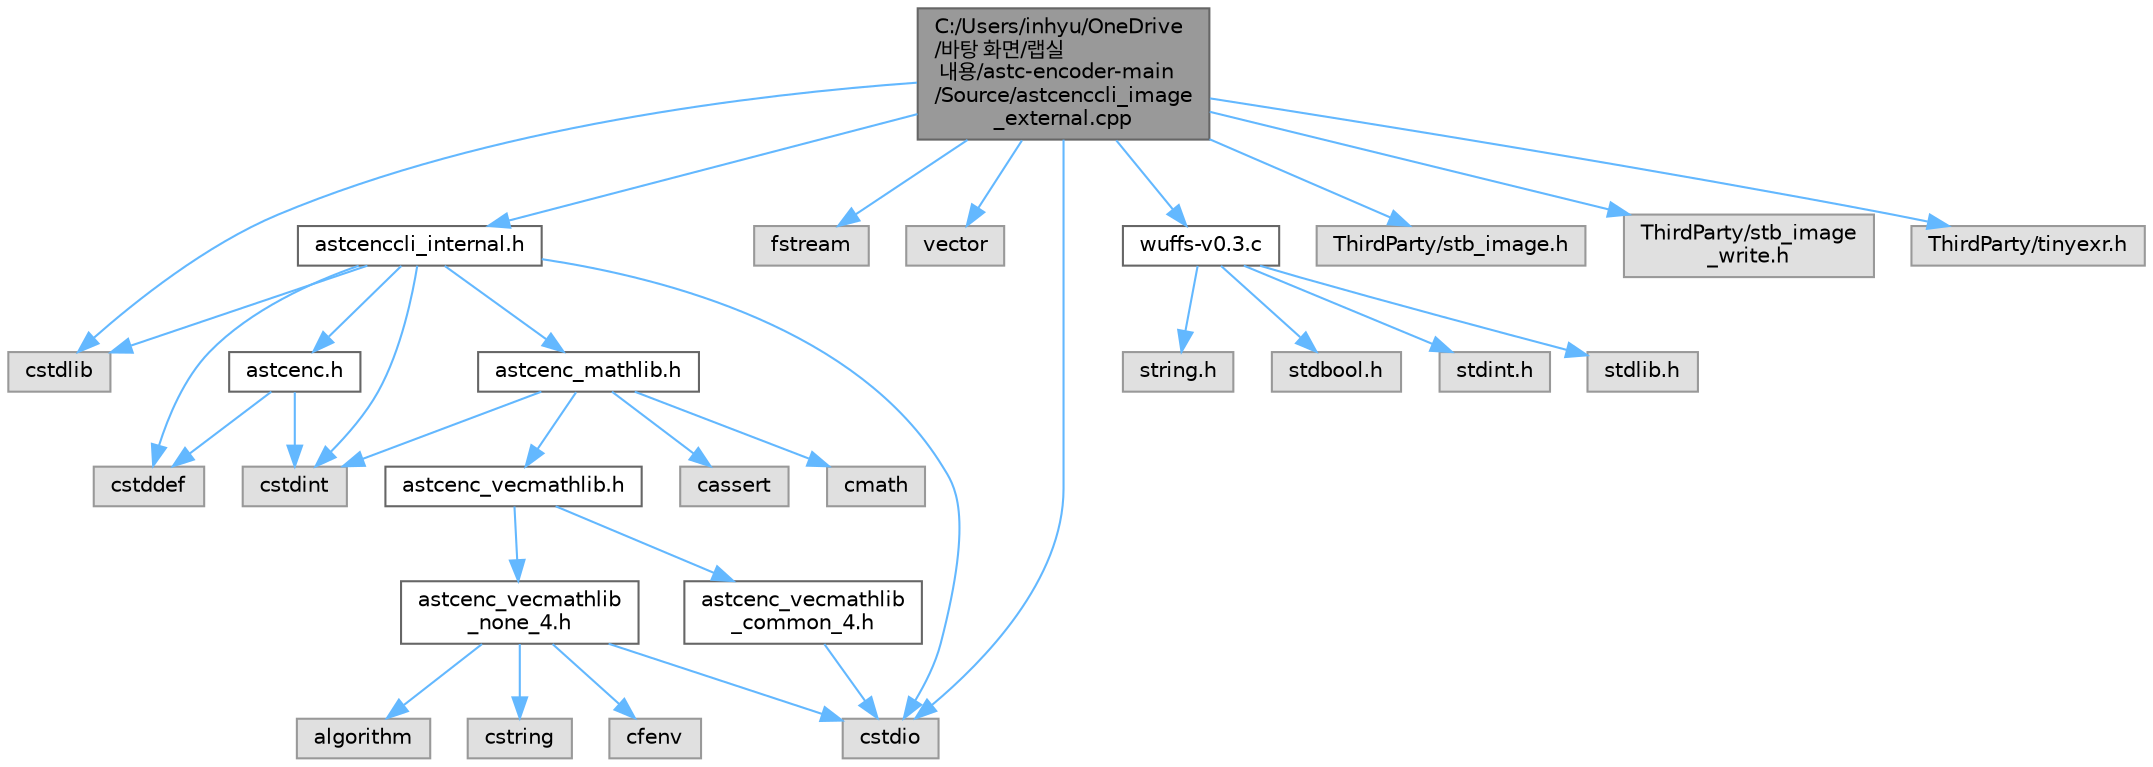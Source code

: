digraph "C:/Users/inhyu/OneDrive/바탕 화면/랩실 내용/astc-encoder-main/Source/astcenccli_image_external.cpp"
{
 // LATEX_PDF_SIZE
  bgcolor="transparent";
  edge [fontname=Helvetica,fontsize=10,labelfontname=Helvetica,labelfontsize=10];
  node [fontname=Helvetica,fontsize=10,shape=box,height=0.2,width=0.4];
  Node1 [id="Node000001",label="C:/Users/inhyu/OneDrive\l/바탕 화면/랩실\l 내용/astc-encoder-main\l/Source/astcenccli_image\l_external.cpp",height=0.2,width=0.4,color="gray40", fillcolor="grey60", style="filled", fontcolor="black",tooltip=" "];
  Node1 -> Node2 [id="edge33_Node000001_Node000002",color="steelblue1",style="solid",tooltip=" "];
  Node2 [id="Node000002",label="cstdlib",height=0.2,width=0.4,color="grey60", fillcolor="#E0E0E0", style="filled",tooltip=" "];
  Node1 -> Node3 [id="edge34_Node000001_Node000003",color="steelblue1",style="solid",tooltip=" "];
  Node3 [id="Node000003",label="cstdio",height=0.2,width=0.4,color="grey60", fillcolor="#E0E0E0", style="filled",tooltip=" "];
  Node1 -> Node4 [id="edge35_Node000001_Node000004",color="steelblue1",style="solid",tooltip=" "];
  Node4 [id="Node000004",label="fstream",height=0.2,width=0.4,color="grey60", fillcolor="#E0E0E0", style="filled",tooltip=" "];
  Node1 -> Node5 [id="edge36_Node000001_Node000005",color="steelblue1",style="solid",tooltip=" "];
  Node5 [id="Node000005",label="vector",height=0.2,width=0.4,color="grey60", fillcolor="#E0E0E0", style="filled",tooltip=" "];
  Node1 -> Node6 [id="edge37_Node000001_Node000006",color="steelblue1",style="solid",tooltip=" "];
  Node6 [id="Node000006",label="astcenccli_internal.h",height=0.2,width=0.4,color="grey40", fillcolor="white", style="filled",URL="$astcenccli__internal_8h.html",tooltip=" "];
  Node6 -> Node7 [id="edge38_Node000006_Node000007",color="steelblue1",style="solid",tooltip=" "];
  Node7 [id="Node000007",label="cstddef",height=0.2,width=0.4,color="grey60", fillcolor="#E0E0E0", style="filled",tooltip=" "];
  Node6 -> Node8 [id="edge39_Node000006_Node000008",color="steelblue1",style="solid",tooltip=" "];
  Node8 [id="Node000008",label="cstdint",height=0.2,width=0.4,color="grey60", fillcolor="#E0E0E0", style="filled",tooltip=" "];
  Node6 -> Node3 [id="edge40_Node000006_Node000003",color="steelblue1",style="solid",tooltip=" "];
  Node6 -> Node2 [id="edge41_Node000006_Node000002",color="steelblue1",style="solid",tooltip=" "];
  Node6 -> Node9 [id="edge42_Node000006_Node000009",color="steelblue1",style="solid",tooltip=" "];
  Node9 [id="Node000009",label="astcenc.h",height=0.2,width=0.4,color="grey40", fillcolor="white", style="filled",URL="$astcenc_8h.html",tooltip=" "];
  Node9 -> Node7 [id="edge43_Node000009_Node000007",color="steelblue1",style="solid",tooltip=" "];
  Node9 -> Node8 [id="edge44_Node000009_Node000008",color="steelblue1",style="solid",tooltip=" "];
  Node6 -> Node10 [id="edge45_Node000006_Node000010",color="steelblue1",style="solid",tooltip=" "];
  Node10 [id="Node000010",label="astcenc_mathlib.h",height=0.2,width=0.4,color="grey40", fillcolor="white", style="filled",URL="$astcenc__mathlib_8h.html",tooltip=" "];
  Node10 -> Node11 [id="edge46_Node000010_Node000011",color="steelblue1",style="solid",tooltip=" "];
  Node11 [id="Node000011",label="cassert",height=0.2,width=0.4,color="grey60", fillcolor="#E0E0E0", style="filled",tooltip=" "];
  Node10 -> Node8 [id="edge47_Node000010_Node000008",color="steelblue1",style="solid",tooltip=" "];
  Node10 -> Node12 [id="edge48_Node000010_Node000012",color="steelblue1",style="solid",tooltip=" "];
  Node12 [id="Node000012",label="cmath",height=0.2,width=0.4,color="grey60", fillcolor="#E0E0E0", style="filled",tooltip=" "];
  Node10 -> Node13 [id="edge49_Node000010_Node000013",color="steelblue1",style="solid",tooltip=" "];
  Node13 [id="Node000013",label="astcenc_vecmathlib.h",height=0.2,width=0.4,color="grey40", fillcolor="white", style="filled",URL="$astcenc__vecmathlib_8h.html",tooltip=" "];
  Node13 -> Node14 [id="edge50_Node000013_Node000014",color="steelblue1",style="solid",tooltip=" "];
  Node14 [id="Node000014",label="astcenc_vecmathlib\l_none_4.h",height=0.2,width=0.4,color="grey40", fillcolor="white", style="filled",URL="$astcenc__vecmathlib__none__4_8h.html",tooltip=" "];
  Node14 -> Node15 [id="edge51_Node000014_Node000015",color="steelblue1",style="solid",tooltip=" "];
  Node15 [id="Node000015",label="algorithm",height=0.2,width=0.4,color="grey60", fillcolor="#E0E0E0", style="filled",tooltip=" "];
  Node14 -> Node3 [id="edge52_Node000014_Node000003",color="steelblue1",style="solid",tooltip=" "];
  Node14 -> Node16 [id="edge53_Node000014_Node000016",color="steelblue1",style="solid",tooltip=" "];
  Node16 [id="Node000016",label="cstring",height=0.2,width=0.4,color="grey60", fillcolor="#E0E0E0", style="filled",tooltip=" "];
  Node14 -> Node17 [id="edge54_Node000014_Node000017",color="steelblue1",style="solid",tooltip=" "];
  Node17 [id="Node000017",label="cfenv",height=0.2,width=0.4,color="grey60", fillcolor="#E0E0E0", style="filled",tooltip=" "];
  Node13 -> Node18 [id="edge55_Node000013_Node000018",color="steelblue1",style="solid",tooltip=" "];
  Node18 [id="Node000018",label="astcenc_vecmathlib\l_common_4.h",height=0.2,width=0.4,color="grey40", fillcolor="white", style="filled",URL="$astcenc__vecmathlib__common__4_8h.html",tooltip=" "];
  Node18 -> Node3 [id="edge56_Node000018_Node000003",color="steelblue1",style="solid",tooltip=" "];
  Node1 -> Node19 [id="edge57_Node000001_Node000019",color="steelblue1",style="solid",tooltip=" "];
  Node19 [id="Node000019",label="wuffs-v0.3.c",height=0.2,width=0.4,color="grey40", fillcolor="white", style="filled",URL="$wuffs-v0_83_8c.html",tooltip=" "];
  Node19 -> Node20 [id="edge58_Node000019_Node000020",color="steelblue1",style="solid",tooltip=" "];
  Node20 [id="Node000020",label="stdbool.h",height=0.2,width=0.4,color="grey60", fillcolor="#E0E0E0", style="filled",tooltip=" "];
  Node19 -> Node21 [id="edge59_Node000019_Node000021",color="steelblue1",style="solid",tooltip=" "];
  Node21 [id="Node000021",label="stdint.h",height=0.2,width=0.4,color="grey60", fillcolor="#E0E0E0", style="filled",tooltip=" "];
  Node19 -> Node22 [id="edge60_Node000019_Node000022",color="steelblue1",style="solid",tooltip=" "];
  Node22 [id="Node000022",label="stdlib.h",height=0.2,width=0.4,color="grey60", fillcolor="#E0E0E0", style="filled",tooltip=" "];
  Node19 -> Node23 [id="edge61_Node000019_Node000023",color="steelblue1",style="solid",tooltip=" "];
  Node23 [id="Node000023",label="string.h",height=0.2,width=0.4,color="grey60", fillcolor="#E0E0E0", style="filled",tooltip=" "];
  Node1 -> Node24 [id="edge62_Node000001_Node000024",color="steelblue1",style="solid",tooltip=" "];
  Node24 [id="Node000024",label="ThirdParty/stb_image.h",height=0.2,width=0.4,color="grey60", fillcolor="#E0E0E0", style="filled",tooltip=" "];
  Node1 -> Node25 [id="edge63_Node000001_Node000025",color="steelblue1",style="solid",tooltip=" "];
  Node25 [id="Node000025",label="ThirdParty/stb_image\l_write.h",height=0.2,width=0.4,color="grey60", fillcolor="#E0E0E0", style="filled",tooltip=" "];
  Node1 -> Node26 [id="edge64_Node000001_Node000026",color="steelblue1",style="solid",tooltip=" "];
  Node26 [id="Node000026",label="ThirdParty/tinyexr.h",height=0.2,width=0.4,color="grey60", fillcolor="#E0E0E0", style="filled",tooltip=" "];
}
